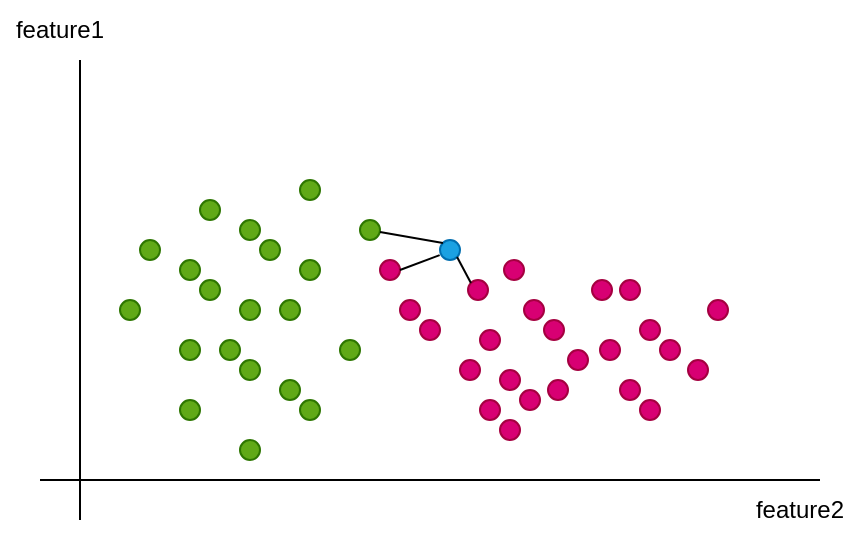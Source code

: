 <mxfile version="26.2.14">
  <diagram name="Page-1" id="2oK1OGayuwH3oYTSogqq">
    <mxGraphModel dx="790" dy="456" grid="0" gridSize="10" guides="1" tooltips="1" connect="1" arrows="1" fold="1" page="0" pageScale="1" pageWidth="827" pageHeight="1169" background="none" math="0" shadow="0">
      <root>
        <mxCell id="0" />
        <mxCell id="1" parent="0" />
        <mxCell id="RdHfoeupD-Pe3MF6iEkz-1" value="" style="endArrow=none;html=1;rounded=0;" edge="1" parent="1">
          <mxGeometry width="50" height="50" relative="1" as="geometry">
            <mxPoint x="110" y="430" as="sourcePoint" />
            <mxPoint x="110" y="200" as="targetPoint" />
          </mxGeometry>
        </mxCell>
        <mxCell id="RdHfoeupD-Pe3MF6iEkz-2" value="" style="endArrow=none;html=1;rounded=0;" edge="1" parent="1">
          <mxGeometry width="50" height="50" relative="1" as="geometry">
            <mxPoint x="90" y="410" as="sourcePoint" />
            <mxPoint x="480" y="410" as="targetPoint" />
          </mxGeometry>
        </mxCell>
        <mxCell id="RdHfoeupD-Pe3MF6iEkz-4" value="" style="ellipse;whiteSpace=wrap;html=1;aspect=fixed;fillColor=#60a917;fontColor=#ffffff;strokeColor=#2D7600;" vertex="1" parent="1">
          <mxGeometry x="190" y="390" width="10" height="10" as="geometry" />
        </mxCell>
        <mxCell id="RdHfoeupD-Pe3MF6iEkz-5" value="" style="ellipse;whiteSpace=wrap;html=1;aspect=fixed;fillColor=#60a917;fontColor=#ffffff;strokeColor=#2D7600;" vertex="1" parent="1">
          <mxGeometry x="220" y="370" width="10" height="10" as="geometry" />
        </mxCell>
        <mxCell id="RdHfoeupD-Pe3MF6iEkz-6" value="" style="ellipse;whiteSpace=wrap;html=1;aspect=fixed;fillColor=#60a917;fontColor=#ffffff;strokeColor=#2D7600;" vertex="1" parent="1">
          <mxGeometry x="160" y="370" width="10" height="10" as="geometry" />
        </mxCell>
        <mxCell id="RdHfoeupD-Pe3MF6iEkz-7" value="" style="ellipse;whiteSpace=wrap;html=1;aspect=fixed;fillColor=#60a917;fontColor=#ffffff;strokeColor=#2D7600;" vertex="1" parent="1">
          <mxGeometry x="190" y="350" width="10" height="10" as="geometry" />
        </mxCell>
        <mxCell id="RdHfoeupD-Pe3MF6iEkz-12" value="" style="ellipse;whiteSpace=wrap;html=1;aspect=fixed;fillColor=#60a917;fontColor=#ffffff;strokeColor=#2D7600;" vertex="1" parent="1">
          <mxGeometry x="160" y="340" width="10" height="10" as="geometry" />
        </mxCell>
        <mxCell id="RdHfoeupD-Pe3MF6iEkz-13" value="" style="ellipse;whiteSpace=wrap;html=1;aspect=fixed;fillColor=#60a917;fontColor=#ffffff;strokeColor=#2D7600;" vertex="1" parent="1">
          <mxGeometry x="190" y="320" width="10" height="10" as="geometry" />
        </mxCell>
        <mxCell id="RdHfoeupD-Pe3MF6iEkz-14" value="" style="ellipse;whiteSpace=wrap;html=1;aspect=fixed;fillColor=#60a917;fontColor=#ffffff;strokeColor=#2D7600;" vertex="1" parent="1">
          <mxGeometry x="130" y="320" width="10" height="10" as="geometry" />
        </mxCell>
        <mxCell id="RdHfoeupD-Pe3MF6iEkz-15" value="" style="ellipse;whiteSpace=wrap;html=1;aspect=fixed;fillColor=#60a917;fontColor=#ffffff;strokeColor=#2D7600;" vertex="1" parent="1">
          <mxGeometry x="160" y="300" width="10" height="10" as="geometry" />
        </mxCell>
        <mxCell id="RdHfoeupD-Pe3MF6iEkz-16" value="" style="ellipse;whiteSpace=wrap;html=1;aspect=fixed;fillColor=#60a917;fontColor=#ffffff;strokeColor=#2D7600;" vertex="1" parent="1">
          <mxGeometry x="210" y="360" width="10" height="10" as="geometry" />
        </mxCell>
        <mxCell id="RdHfoeupD-Pe3MF6iEkz-17" value="" style="ellipse;whiteSpace=wrap;html=1;aspect=fixed;fillColor=#60a917;fontColor=#ffffff;strokeColor=#2D7600;" vertex="1" parent="1">
          <mxGeometry x="240" y="340" width="10" height="10" as="geometry" />
        </mxCell>
        <mxCell id="RdHfoeupD-Pe3MF6iEkz-18" value="" style="ellipse;whiteSpace=wrap;html=1;aspect=fixed;fillColor=#60a917;fontColor=#ffffff;strokeColor=#2D7600;" vertex="1" parent="1">
          <mxGeometry x="180" y="340" width="10" height="10" as="geometry" />
        </mxCell>
        <mxCell id="RdHfoeupD-Pe3MF6iEkz-19" value="" style="ellipse;whiteSpace=wrap;html=1;aspect=fixed;fillColor=#60a917;fontColor=#ffffff;strokeColor=#2D7600;" vertex="1" parent="1">
          <mxGeometry x="210" y="320" width="10" height="10" as="geometry" />
        </mxCell>
        <mxCell id="RdHfoeupD-Pe3MF6iEkz-20" value="" style="ellipse;whiteSpace=wrap;html=1;aspect=fixed;fillColor=#60a917;fontColor=#ffffff;strokeColor=#2D7600;" vertex="1" parent="1">
          <mxGeometry x="170" y="310" width="10" height="10" as="geometry" />
        </mxCell>
        <mxCell id="RdHfoeupD-Pe3MF6iEkz-21" value="" style="ellipse;whiteSpace=wrap;html=1;aspect=fixed;fillColor=#60a917;fontColor=#ffffff;strokeColor=#2D7600;" vertex="1" parent="1">
          <mxGeometry x="200" y="290" width="10" height="10" as="geometry" />
        </mxCell>
        <mxCell id="RdHfoeupD-Pe3MF6iEkz-22" value="" style="ellipse;whiteSpace=wrap;html=1;aspect=fixed;fillColor=#60a917;fontColor=#ffffff;strokeColor=#2D7600;" vertex="1" parent="1">
          <mxGeometry x="140" y="290" width="10" height="10" as="geometry" />
        </mxCell>
        <mxCell id="RdHfoeupD-Pe3MF6iEkz-23" value="" style="ellipse;whiteSpace=wrap;html=1;aspect=fixed;fillColor=#60a917;fontColor=#ffffff;strokeColor=#2D7600;" vertex="1" parent="1">
          <mxGeometry x="170" y="270" width="10" height="10" as="geometry" />
        </mxCell>
        <mxCell id="RdHfoeupD-Pe3MF6iEkz-24" value="" style="ellipse;whiteSpace=wrap;html=1;aspect=fixed;fillColor=#60a917;fontColor=#ffffff;strokeColor=#2D7600;" vertex="1" parent="1">
          <mxGeometry x="220" y="300" width="10" height="10" as="geometry" />
        </mxCell>
        <mxCell id="RdHfoeupD-Pe3MF6iEkz-25" value="" style="ellipse;whiteSpace=wrap;html=1;aspect=fixed;fillColor=#60a917;fontColor=#ffffff;strokeColor=#2D7600;" vertex="1" parent="1">
          <mxGeometry x="250" y="280" width="10" height="10" as="geometry" />
        </mxCell>
        <mxCell id="RdHfoeupD-Pe3MF6iEkz-26" value="" style="ellipse;whiteSpace=wrap;html=1;aspect=fixed;fillColor=#60a917;fontColor=#ffffff;strokeColor=#2D7600;" vertex="1" parent="1">
          <mxGeometry x="190" y="280" width="10" height="10" as="geometry" />
        </mxCell>
        <mxCell id="RdHfoeupD-Pe3MF6iEkz-27" value="" style="ellipse;whiteSpace=wrap;html=1;aspect=fixed;fillColor=#60a917;fontColor=#ffffff;strokeColor=#2D7600;" vertex="1" parent="1">
          <mxGeometry x="220" y="260" width="10" height="10" as="geometry" />
        </mxCell>
        <mxCell id="RdHfoeupD-Pe3MF6iEkz-28" value="" style="ellipse;whiteSpace=wrap;html=1;aspect=fixed;fillColor=#d80073;fontColor=#ffffff;strokeColor=#A50040;" vertex="1" parent="1">
          <mxGeometry x="380" y="360" width="10" height="10" as="geometry" />
        </mxCell>
        <mxCell id="RdHfoeupD-Pe3MF6iEkz-29" value="" style="ellipse;whiteSpace=wrap;html=1;aspect=fixed;fillColor=#d80073;fontColor=#ffffff;strokeColor=#A50040;" vertex="1" parent="1">
          <mxGeometry x="390" y="370" width="10" height="10" as="geometry" />
        </mxCell>
        <mxCell id="RdHfoeupD-Pe3MF6iEkz-30" value="" style="ellipse;whiteSpace=wrap;html=1;aspect=fixed;fillColor=#d80073;fontColor=#ffffff;strokeColor=#A50040;" vertex="1" parent="1">
          <mxGeometry x="414" y="350" width="10" height="10" as="geometry" />
        </mxCell>
        <mxCell id="RdHfoeupD-Pe3MF6iEkz-31" value="" style="ellipse;whiteSpace=wrap;html=1;aspect=fixed;fillColor=#d80073;fontColor=#ffffff;strokeColor=#A50040;" vertex="1" parent="1">
          <mxGeometry x="370" y="340" width="10" height="10" as="geometry" />
        </mxCell>
        <mxCell id="RdHfoeupD-Pe3MF6iEkz-32" value="" style="ellipse;whiteSpace=wrap;html=1;aspect=fixed;fillColor=#d80073;fontColor=#ffffff;strokeColor=#A50040;" vertex="1" parent="1">
          <mxGeometry x="310" y="370" width="10" height="10" as="geometry" />
        </mxCell>
        <mxCell id="RdHfoeupD-Pe3MF6iEkz-33" value="" style="ellipse;whiteSpace=wrap;html=1;aspect=fixed;fillColor=#d80073;fontColor=#ffffff;strokeColor=#A50040;" vertex="1" parent="1">
          <mxGeometry x="320" y="380" width="10" height="10" as="geometry" />
        </mxCell>
        <mxCell id="RdHfoeupD-Pe3MF6iEkz-34" value="" style="ellipse;whiteSpace=wrap;html=1;aspect=fixed;fillColor=#d80073;fontColor=#ffffff;strokeColor=#A50040;" vertex="1" parent="1">
          <mxGeometry x="344" y="360" width="10" height="10" as="geometry" />
        </mxCell>
        <mxCell id="RdHfoeupD-Pe3MF6iEkz-35" value="" style="ellipse;whiteSpace=wrap;html=1;aspect=fixed;fillColor=#d80073;fontColor=#ffffff;strokeColor=#A50040;" vertex="1" parent="1">
          <mxGeometry x="300" y="350" width="10" height="10" as="geometry" />
        </mxCell>
        <mxCell id="RdHfoeupD-Pe3MF6iEkz-36" value="" style="ellipse;whiteSpace=wrap;html=1;aspect=fixed;fillColor=#d80073;fontColor=#ffffff;strokeColor=#A50040;" vertex="1" parent="1">
          <mxGeometry x="320" y="355" width="10" height="10" as="geometry" />
        </mxCell>
        <mxCell id="RdHfoeupD-Pe3MF6iEkz-37" value="" style="ellipse;whiteSpace=wrap;html=1;aspect=fixed;fillColor=#d80073;fontColor=#ffffff;strokeColor=#A50040;" vertex="1" parent="1">
          <mxGeometry x="330" y="365" width="10" height="10" as="geometry" />
        </mxCell>
        <mxCell id="RdHfoeupD-Pe3MF6iEkz-38" value="" style="ellipse;whiteSpace=wrap;html=1;aspect=fixed;fillColor=#d80073;fontColor=#ffffff;strokeColor=#A50040;" vertex="1" parent="1">
          <mxGeometry x="354" y="345" width="10" height="10" as="geometry" />
        </mxCell>
        <mxCell id="RdHfoeupD-Pe3MF6iEkz-39" value="" style="ellipse;whiteSpace=wrap;html=1;aspect=fixed;fillColor=#d80073;fontColor=#ffffff;strokeColor=#A50040;" vertex="1" parent="1">
          <mxGeometry x="310" y="335" width="10" height="10" as="geometry" />
        </mxCell>
        <mxCell id="RdHfoeupD-Pe3MF6iEkz-40" value="" style="ellipse;whiteSpace=wrap;html=1;aspect=fixed;fillColor=#d80073;fontColor=#ffffff;strokeColor=#A50040;" vertex="1" parent="1">
          <mxGeometry x="390" y="330" width="10" height="10" as="geometry" />
        </mxCell>
        <mxCell id="RdHfoeupD-Pe3MF6iEkz-41" value="" style="ellipse;whiteSpace=wrap;html=1;aspect=fixed;fillColor=#d80073;fontColor=#ffffff;strokeColor=#A50040;" vertex="1" parent="1">
          <mxGeometry x="400" y="340" width="10" height="10" as="geometry" />
        </mxCell>
        <mxCell id="RdHfoeupD-Pe3MF6iEkz-42" value="" style="ellipse;whiteSpace=wrap;html=1;aspect=fixed;fillColor=#d80073;fontColor=#ffffff;strokeColor=#A50040;" vertex="1" parent="1">
          <mxGeometry x="424" y="320" width="10" height="10" as="geometry" />
        </mxCell>
        <mxCell id="RdHfoeupD-Pe3MF6iEkz-43" value="" style="ellipse;whiteSpace=wrap;html=1;aspect=fixed;fillColor=#d80073;fontColor=#ffffff;strokeColor=#A50040;" vertex="1" parent="1">
          <mxGeometry x="380" y="310" width="10" height="10" as="geometry" />
        </mxCell>
        <mxCell id="RdHfoeupD-Pe3MF6iEkz-44" value="" style="ellipse;whiteSpace=wrap;html=1;aspect=fixed;fillColor=#d80073;fontColor=#ffffff;strokeColor=#A50040;" vertex="1" parent="1">
          <mxGeometry x="332" y="320" width="10" height="10" as="geometry" />
        </mxCell>
        <mxCell id="RdHfoeupD-Pe3MF6iEkz-45" value="" style="ellipse;whiteSpace=wrap;html=1;aspect=fixed;fillColor=#d80073;fontColor=#ffffff;strokeColor=#A50040;" vertex="1" parent="1">
          <mxGeometry x="342" y="330" width="10" height="10" as="geometry" />
        </mxCell>
        <mxCell id="RdHfoeupD-Pe3MF6iEkz-46" value="" style="ellipse;whiteSpace=wrap;html=1;aspect=fixed;fillColor=#d80073;fontColor=#ffffff;strokeColor=#A50040;" vertex="1" parent="1">
          <mxGeometry x="366" y="310" width="10" height="10" as="geometry" />
        </mxCell>
        <mxCell id="RdHfoeupD-Pe3MF6iEkz-47" value="" style="ellipse;whiteSpace=wrap;html=1;aspect=fixed;fillColor=#d80073;fontColor=#ffffff;strokeColor=#A50040;" vertex="1" parent="1">
          <mxGeometry x="322" y="300" width="10" height="10" as="geometry" />
        </mxCell>
        <mxCell id="RdHfoeupD-Pe3MF6iEkz-48" value="" style="ellipse;whiteSpace=wrap;html=1;aspect=fixed;fillColor=#d80073;fontColor=#ffffff;strokeColor=#A50040;" vertex="1" parent="1">
          <mxGeometry x="270" y="320" width="10" height="10" as="geometry" />
        </mxCell>
        <mxCell id="RdHfoeupD-Pe3MF6iEkz-49" value="" style="ellipse;whiteSpace=wrap;html=1;aspect=fixed;fillColor=#d80073;fontColor=#ffffff;strokeColor=#A50040;" vertex="1" parent="1">
          <mxGeometry x="280" y="330" width="10" height="10" as="geometry" />
        </mxCell>
        <mxCell id="RdHfoeupD-Pe3MF6iEkz-50" value="" style="ellipse;whiteSpace=wrap;html=1;aspect=fixed;fillColor=#d80073;fontColor=#ffffff;strokeColor=#A50040;" vertex="1" parent="1">
          <mxGeometry x="304" y="310" width="10" height="10" as="geometry" />
        </mxCell>
        <mxCell id="RdHfoeupD-Pe3MF6iEkz-51" value="" style="ellipse;whiteSpace=wrap;html=1;aspect=fixed;fillColor=#d80073;fontColor=#ffffff;strokeColor=#A50040;" vertex="1" parent="1">
          <mxGeometry x="260" y="300" width="10" height="10" as="geometry" />
        </mxCell>
        <mxCell id="RdHfoeupD-Pe3MF6iEkz-52" value="" style="ellipse;whiteSpace=wrap;html=1;aspect=fixed;fillColor=#1ba1e2;fontColor=#ffffff;strokeColor=#006EAF;" vertex="1" parent="1">
          <mxGeometry x="290" y="290" width="10" height="10" as="geometry" />
        </mxCell>
        <mxCell id="RdHfoeupD-Pe3MF6iEkz-54" value="" style="endArrow=none;startArrow=none;html=1;rounded=0;entryX=-0.017;entryY=0.759;entryDx=0;entryDy=0;entryPerimeter=0;exitX=1;exitY=0.5;exitDx=0;exitDy=0;startFill=0;" edge="1" parent="1" source="RdHfoeupD-Pe3MF6iEkz-51" target="RdHfoeupD-Pe3MF6iEkz-52">
          <mxGeometry width="50" height="50" relative="1" as="geometry">
            <mxPoint x="230" y="360" as="sourcePoint" />
            <mxPoint x="280" y="310" as="targetPoint" />
          </mxGeometry>
        </mxCell>
        <mxCell id="RdHfoeupD-Pe3MF6iEkz-55" value="" style="endArrow=none;startArrow=none;html=1;rounded=0;entryX=0;entryY=0;entryDx=0;entryDy=0;exitX=1;exitY=0.5;exitDx=0;exitDy=0;startFill=0;" edge="1" parent="1" target="RdHfoeupD-Pe3MF6iEkz-52">
          <mxGeometry width="50" height="50" relative="1" as="geometry">
            <mxPoint x="260" y="286" as="sourcePoint" />
            <mxPoint x="278" y="280" as="targetPoint" />
          </mxGeometry>
        </mxCell>
        <mxCell id="RdHfoeupD-Pe3MF6iEkz-58" value="" style="endArrow=none;startArrow=none;html=1;rounded=0;entryX=1;entryY=1;entryDx=0;entryDy=0;exitX=0;exitY=0;exitDx=0;exitDy=0;startFill=0;" edge="1" parent="1" source="RdHfoeupD-Pe3MF6iEkz-50" target="RdHfoeupD-Pe3MF6iEkz-52">
          <mxGeometry width="50" height="50" relative="1" as="geometry">
            <mxPoint x="240" y="370" as="sourcePoint" />
            <mxPoint x="290" y="320" as="targetPoint" />
          </mxGeometry>
        </mxCell>
        <mxCell id="RdHfoeupD-Pe3MF6iEkz-60" value="feature1" style="text;html=1;align=center;verticalAlign=middle;whiteSpace=wrap;rounded=0;" vertex="1" parent="1">
          <mxGeometry x="70" y="170" width="60" height="30" as="geometry" />
        </mxCell>
        <mxCell id="RdHfoeupD-Pe3MF6iEkz-61" value="feature2" style="text;html=1;align=center;verticalAlign=middle;whiteSpace=wrap;rounded=0;" vertex="1" parent="1">
          <mxGeometry x="440" y="410" width="60" height="30" as="geometry" />
        </mxCell>
      </root>
    </mxGraphModel>
  </diagram>
</mxfile>
